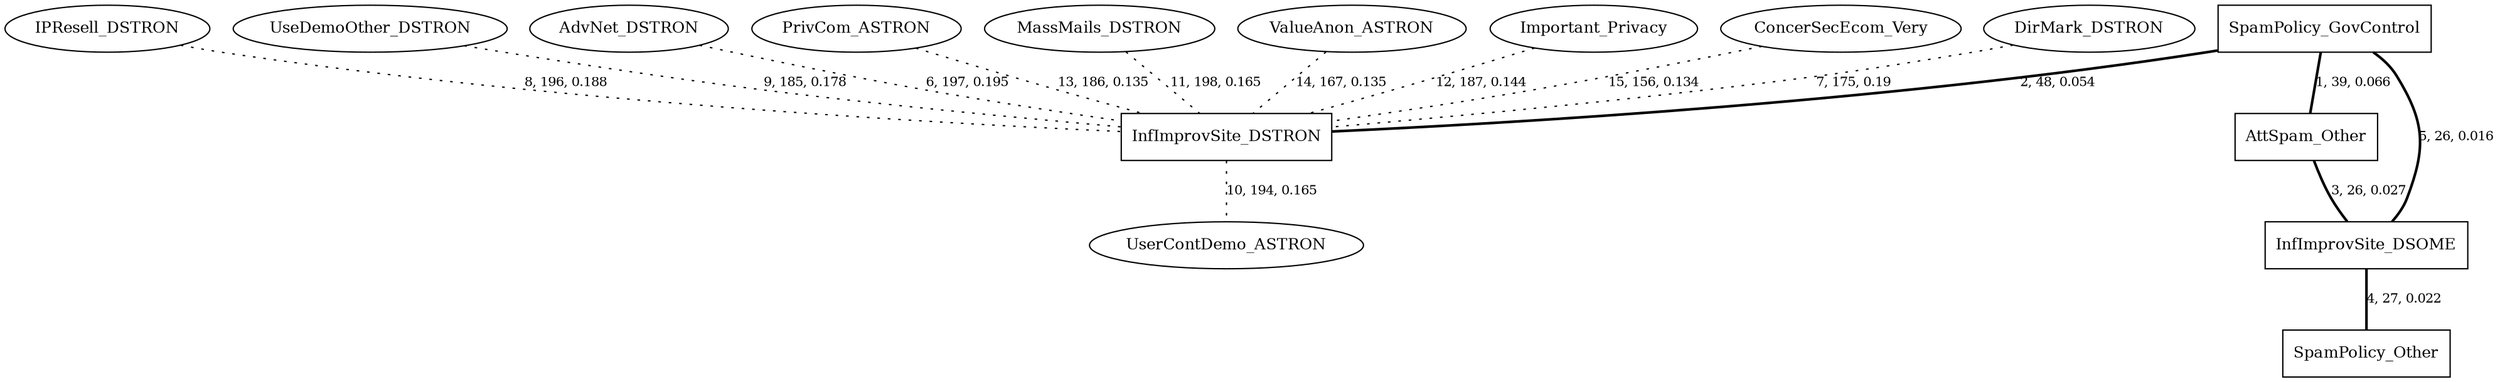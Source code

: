 graph G{
    UserContDemo_ASTRON [label="UserContDemo_ASTRON", fontsize=12];
    InfImprovSite_DSTRON [label="InfImprovSite_DSTRON", fontsize=12, shape=box];
    SpamPolicy_Other [label="SpamPolicy_Other", fontsize=12, shape=box];
    Important_Privacy [label="Important_Privacy", fontsize=12];
    ConcerSecEcom_Very [label="ConcerSecEcom_Very", fontsize=12];
    IPResell_DSTRON [label="IPResell_DSTRON", fontsize=12];
    InfImprovSite_DSOME [label="InfImprovSite_DSOME", fontsize=12, shape=box];
    UseDemoOther_DSTRON [label="UseDemoOther_DSTRON", fontsize=12];
    AttSpam_Other [label="AttSpam_Other", fontsize=12, shape=box];
    AdvNet_DSTRON [label="AdvNet_DSTRON", fontsize=12];
    PrivCom_ASTRON [label="PrivCom_ASTRON", fontsize=12];
    MassMails_DSTRON [label="MassMails_DSTRON", fontsize=12];
    ValueAnon_ASTRON [label="ValueAnon_ASTRON", fontsize=12];
    SpamPolicy_GovControl [label="SpamPolicy_GovControl", fontsize=12, shape=box];
    DirMark_DSTRON [label="DirMark_DSTRON", fontsize=12];
    ConcerSecEcom_Very -- InfImprovSite_DSTRON [label="15, 156, 0.134", fontsize=10, style=dotted];
    AttSpam_Other -- InfImprovSite_DSOME [label="3, 26, 0.027", fontsize=10, style=bold];
    IPResell_DSTRON -- InfImprovSite_DSTRON [label="8, 196, 0.188", fontsize=10, style=dotted];
    AdvNet_DSTRON -- InfImprovSite_DSTRON [label="6, 197, 0.195", fontsize=10, style=dotted];
    InfImprovSite_DSOME -- SpamPolicy_Other [label="4, 27, 0.022", fontsize=10, style=bold];
    ValueAnon_ASTRON -- InfImprovSite_DSTRON [label="14, 167, 0.135", fontsize=10, style=dotted];
    UseDemoOther_DSTRON -- InfImprovSite_DSTRON [label="9, 185, 0.178", fontsize=10, style=dotted];
    Important_Privacy -- InfImprovSite_DSTRON [label="12, 187, 0.144", fontsize=10, style=dotted];
    PrivCom_ASTRON -- InfImprovSite_DSTRON [label="13, 186, 0.135", fontsize=10, style=dotted];
    InfImprovSite_DSTRON -- UserContDemo_ASTRON [label="10, 194, 0.165", fontsize=10, style=dotted];
    MassMails_DSTRON -- InfImprovSite_DSTRON [label="11, 198, 0.165", fontsize=10, style=dotted];
    SpamPolicy_GovControl -- AttSpam_Other [label="1, 39, 0.066", fontsize=10, style=bold];
    SpamPolicy_GovControl -- InfImprovSite_DSOME [label="5, 26, 0.016", fontsize=10, style=bold];
    DirMark_DSTRON -- InfImprovSite_DSTRON [label="7, 175, 0.19", fontsize=10, style=dotted];
    SpamPolicy_GovControl -- InfImprovSite_DSTRON [label="2, 48, 0.054", fontsize=10, style=bold];
}
